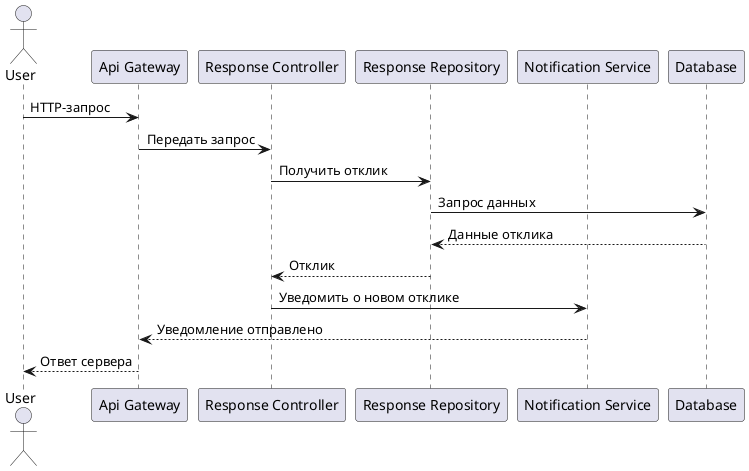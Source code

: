 @startuml

actor User
participant "Api Gateway" as AG
participant "Response Controller" as RC
participant "Response Repository" as RR
participant "Notification Service" as NS
participant "Database" as DB

User  -> AG: HTTP-запрос
AG -> RC: Передать запрос
RC -> RR: Получить отклик
RR -> DB: Запрос данных
DB --> RR: Данные отклика
RR --> RC: Отклик
RC -> NS: Уведомить о новом отклике
NS --> AG: Уведомление отправлено
AG --> User: Ответ сервера
@enduml